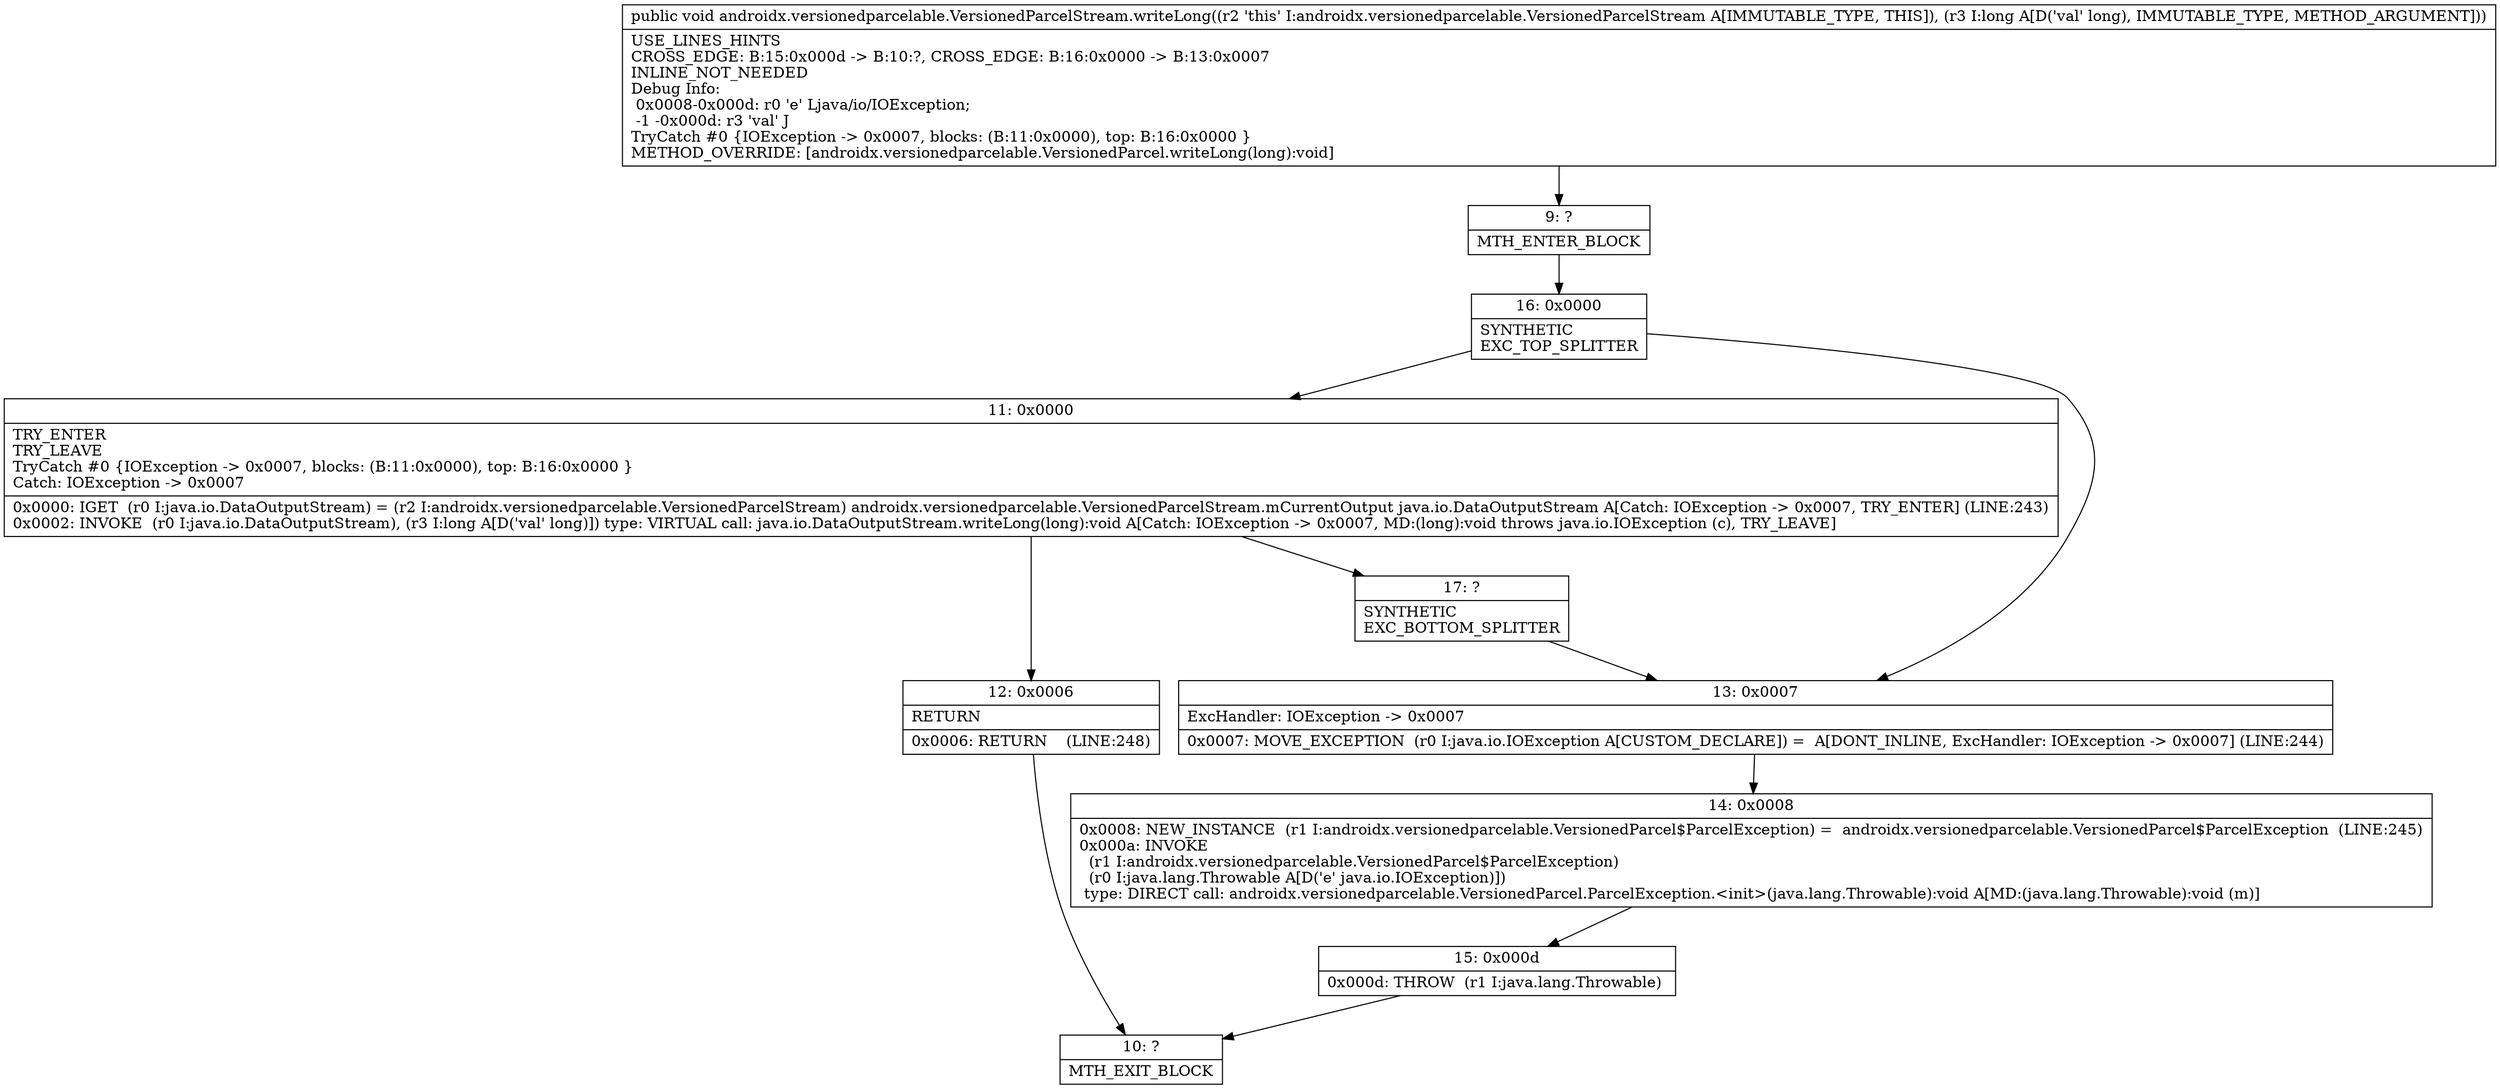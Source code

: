 digraph "CFG forandroidx.versionedparcelable.VersionedParcelStream.writeLong(J)V" {
Node_9 [shape=record,label="{9\:\ ?|MTH_ENTER_BLOCK\l}"];
Node_16 [shape=record,label="{16\:\ 0x0000|SYNTHETIC\lEXC_TOP_SPLITTER\l}"];
Node_11 [shape=record,label="{11\:\ 0x0000|TRY_ENTER\lTRY_LEAVE\lTryCatch #0 \{IOException \-\> 0x0007, blocks: (B:11:0x0000), top: B:16:0x0000 \}\lCatch: IOException \-\> 0x0007\l|0x0000: IGET  (r0 I:java.io.DataOutputStream) = (r2 I:androidx.versionedparcelable.VersionedParcelStream) androidx.versionedparcelable.VersionedParcelStream.mCurrentOutput java.io.DataOutputStream A[Catch: IOException \-\> 0x0007, TRY_ENTER] (LINE:243)\l0x0002: INVOKE  (r0 I:java.io.DataOutputStream), (r3 I:long A[D('val' long)]) type: VIRTUAL call: java.io.DataOutputStream.writeLong(long):void A[Catch: IOException \-\> 0x0007, MD:(long):void throws java.io.IOException (c), TRY_LEAVE]\l}"];
Node_12 [shape=record,label="{12\:\ 0x0006|RETURN\l|0x0006: RETURN    (LINE:248)\l}"];
Node_10 [shape=record,label="{10\:\ ?|MTH_EXIT_BLOCK\l}"];
Node_17 [shape=record,label="{17\:\ ?|SYNTHETIC\lEXC_BOTTOM_SPLITTER\l}"];
Node_13 [shape=record,label="{13\:\ 0x0007|ExcHandler: IOException \-\> 0x0007\l|0x0007: MOVE_EXCEPTION  (r0 I:java.io.IOException A[CUSTOM_DECLARE]) =  A[DONT_INLINE, ExcHandler: IOException \-\> 0x0007] (LINE:244)\l}"];
Node_14 [shape=record,label="{14\:\ 0x0008|0x0008: NEW_INSTANCE  (r1 I:androidx.versionedparcelable.VersionedParcel$ParcelException) =  androidx.versionedparcelable.VersionedParcel$ParcelException  (LINE:245)\l0x000a: INVOKE  \l  (r1 I:androidx.versionedparcelable.VersionedParcel$ParcelException)\l  (r0 I:java.lang.Throwable A[D('e' java.io.IOException)])\l type: DIRECT call: androidx.versionedparcelable.VersionedParcel.ParcelException.\<init\>(java.lang.Throwable):void A[MD:(java.lang.Throwable):void (m)]\l}"];
Node_15 [shape=record,label="{15\:\ 0x000d|0x000d: THROW  (r1 I:java.lang.Throwable) \l}"];
MethodNode[shape=record,label="{public void androidx.versionedparcelable.VersionedParcelStream.writeLong((r2 'this' I:androidx.versionedparcelable.VersionedParcelStream A[IMMUTABLE_TYPE, THIS]), (r3 I:long A[D('val' long), IMMUTABLE_TYPE, METHOD_ARGUMENT]))  | USE_LINES_HINTS\lCROSS_EDGE: B:15:0x000d \-\> B:10:?, CROSS_EDGE: B:16:0x0000 \-\> B:13:0x0007\lINLINE_NOT_NEEDED\lDebug Info:\l  0x0008\-0x000d: r0 'e' Ljava\/io\/IOException;\l  \-1 \-0x000d: r3 'val' J\lTryCatch #0 \{IOException \-\> 0x0007, blocks: (B:11:0x0000), top: B:16:0x0000 \}\lMETHOD_OVERRIDE: [androidx.versionedparcelable.VersionedParcel.writeLong(long):void]\l}"];
MethodNode -> Node_9;Node_9 -> Node_16;
Node_16 -> Node_11;
Node_16 -> Node_13;
Node_11 -> Node_12;
Node_11 -> Node_17;
Node_12 -> Node_10;
Node_17 -> Node_13;
Node_13 -> Node_14;
Node_14 -> Node_15;
Node_15 -> Node_10;
}

